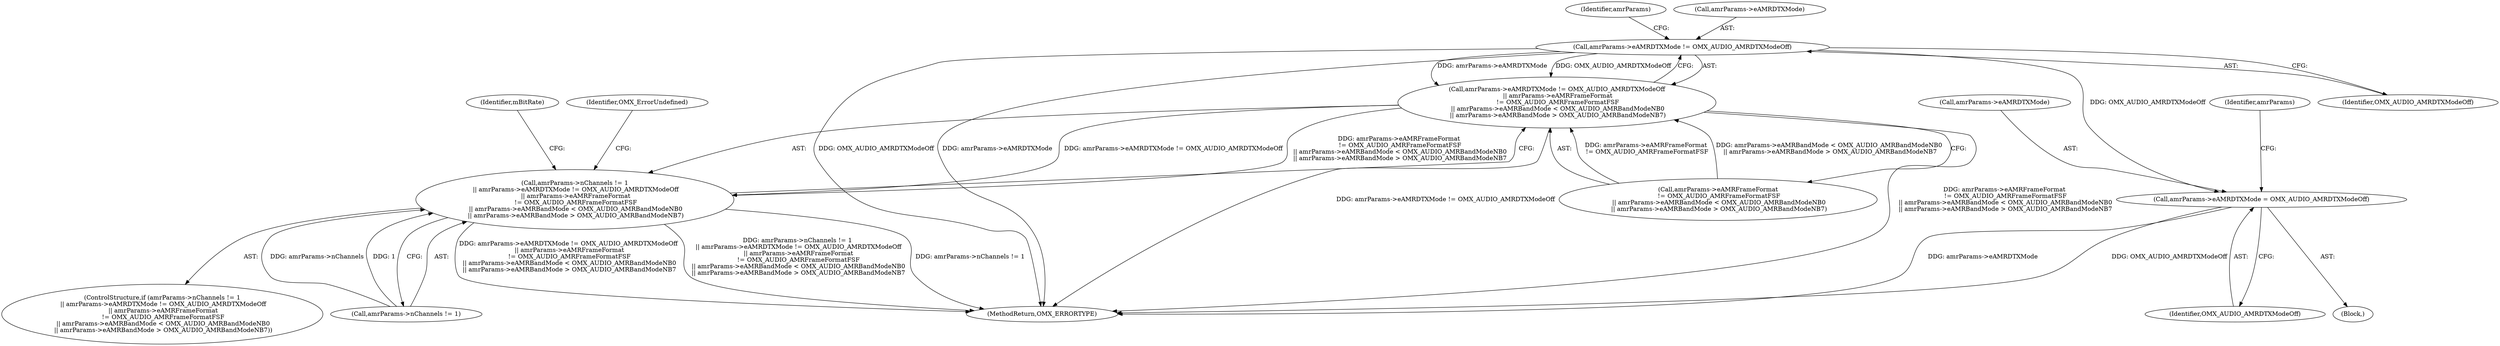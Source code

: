 digraph "0_Android_295c883fe3105b19bcd0f9e07d54c6b589fc5bff_9@pointer" {
"1000232" [label="(Call,amrParams->eAMRDTXMode != OMX_AUDIO_AMRDTXModeOff)"];
"1000231" [label="(Call,amrParams->eAMRDTXMode != OMX_AUDIO_AMRDTXModeOff\n || amrParams->eAMRFrameFormat\n != OMX_AUDIO_AMRFrameFormatFSF\n || amrParams->eAMRBandMode < OMX_AUDIO_AMRBandModeNB0\n || amrParams->eAMRBandMode > OMX_AUDIO_AMRBandModeNB7)"];
"1000225" [label="(Call,amrParams->nChannels != 1\n || amrParams->eAMRDTXMode != OMX_AUDIO_AMRDTXModeOff\n || amrParams->eAMRFrameFormat\n != OMX_AUDIO_AMRFrameFormatFSF\n || amrParams->eAMRBandMode < OMX_AUDIO_AMRBandModeNB0\n || amrParams->eAMRBandMode > OMX_AUDIO_AMRBandModeNB7)"];
"1000269" [label="(Call,amrParams->eAMRDTXMode = OMX_AUDIO_AMRDTXModeOff)"];
"1000225" [label="(Call,amrParams->nChannels != 1\n || amrParams->eAMRDTXMode != OMX_AUDIO_AMRDTXModeOff\n || amrParams->eAMRFrameFormat\n != OMX_AUDIO_AMRFrameFormatFSF\n || amrParams->eAMRBandMode < OMX_AUDIO_AMRBandModeNB0\n || amrParams->eAMRBandMode > OMX_AUDIO_AMRBandModeNB7)"];
"1000240" [label="(Identifier,amrParams)"];
"1000233" [label="(Call,amrParams->eAMRDTXMode)"];
"1000236" [label="(Identifier,OMX_AUDIO_AMRDTXModeOff)"];
"1000237" [label="(Call,amrParams->eAMRFrameFormat\n != OMX_AUDIO_AMRFrameFormatFSF\n || amrParams->eAMRBandMode < OMX_AUDIO_AMRBandModeNB0\n || amrParams->eAMRBandMode > OMX_AUDIO_AMRBandModeNB7)"];
"1000276" [label="(Identifier,amrParams)"];
"1000269" [label="(Call,amrParams->eAMRDTXMode = OMX_AUDIO_AMRDTXModeOff)"];
"1000329" [label="(MethodReturn,OMX_ERRORTYPE)"];
"1000224" [label="(ControlStructure,if (amrParams->nChannels != 1\n || amrParams->eAMRDTXMode != OMX_AUDIO_AMRDTXModeOff\n || amrParams->eAMRFrameFormat\n != OMX_AUDIO_AMRFrameFormatFSF\n || amrParams->eAMRBandMode < OMX_AUDIO_AMRBandModeNB0\n || amrParams->eAMRBandMode > OMX_AUDIO_AMRBandModeNB7))"];
"1000273" [label="(Identifier,OMX_AUDIO_AMRDTXModeOff)"];
"1000226" [label="(Call,amrParams->nChannels != 1)"];
"1000258" [label="(Identifier,mBitRate)"];
"1000270" [label="(Call,amrParams->eAMRDTXMode)"];
"1000201" [label="(Block,)"];
"1000231" [label="(Call,amrParams->eAMRDTXMode != OMX_AUDIO_AMRDTXModeOff\n || amrParams->eAMRFrameFormat\n != OMX_AUDIO_AMRFrameFormatFSF\n || amrParams->eAMRBandMode < OMX_AUDIO_AMRBandModeNB0\n || amrParams->eAMRBandMode > OMX_AUDIO_AMRBandModeNB7)"];
"1000256" [label="(Identifier,OMX_ErrorUndefined)"];
"1000232" [label="(Call,amrParams->eAMRDTXMode != OMX_AUDIO_AMRDTXModeOff)"];
"1000232" -> "1000231"  [label="AST: "];
"1000232" -> "1000236"  [label="CFG: "];
"1000233" -> "1000232"  [label="AST: "];
"1000236" -> "1000232"  [label="AST: "];
"1000240" -> "1000232"  [label="CFG: "];
"1000231" -> "1000232"  [label="CFG: "];
"1000232" -> "1000329"  [label="DDG: OMX_AUDIO_AMRDTXModeOff"];
"1000232" -> "1000329"  [label="DDG: amrParams->eAMRDTXMode"];
"1000232" -> "1000231"  [label="DDG: amrParams->eAMRDTXMode"];
"1000232" -> "1000231"  [label="DDG: OMX_AUDIO_AMRDTXModeOff"];
"1000232" -> "1000269"  [label="DDG: OMX_AUDIO_AMRDTXModeOff"];
"1000231" -> "1000225"  [label="AST: "];
"1000231" -> "1000237"  [label="CFG: "];
"1000237" -> "1000231"  [label="AST: "];
"1000225" -> "1000231"  [label="CFG: "];
"1000231" -> "1000329"  [label="DDG: amrParams->eAMRFrameFormat\n != OMX_AUDIO_AMRFrameFormatFSF\n || amrParams->eAMRBandMode < OMX_AUDIO_AMRBandModeNB0\n || amrParams->eAMRBandMode > OMX_AUDIO_AMRBandModeNB7"];
"1000231" -> "1000329"  [label="DDG: amrParams->eAMRDTXMode != OMX_AUDIO_AMRDTXModeOff"];
"1000231" -> "1000225"  [label="DDG: amrParams->eAMRDTXMode != OMX_AUDIO_AMRDTXModeOff"];
"1000231" -> "1000225"  [label="DDG: amrParams->eAMRFrameFormat\n != OMX_AUDIO_AMRFrameFormatFSF\n || amrParams->eAMRBandMode < OMX_AUDIO_AMRBandModeNB0\n || amrParams->eAMRBandMode > OMX_AUDIO_AMRBandModeNB7"];
"1000237" -> "1000231"  [label="DDG: amrParams->eAMRFrameFormat\n != OMX_AUDIO_AMRFrameFormatFSF"];
"1000237" -> "1000231"  [label="DDG: amrParams->eAMRBandMode < OMX_AUDIO_AMRBandModeNB0\n || amrParams->eAMRBandMode > OMX_AUDIO_AMRBandModeNB7"];
"1000225" -> "1000224"  [label="AST: "];
"1000225" -> "1000226"  [label="CFG: "];
"1000226" -> "1000225"  [label="AST: "];
"1000256" -> "1000225"  [label="CFG: "];
"1000258" -> "1000225"  [label="CFG: "];
"1000225" -> "1000329"  [label="DDG: amrParams->nChannels != 1\n || amrParams->eAMRDTXMode != OMX_AUDIO_AMRDTXModeOff\n || amrParams->eAMRFrameFormat\n != OMX_AUDIO_AMRFrameFormatFSF\n || amrParams->eAMRBandMode < OMX_AUDIO_AMRBandModeNB0\n || amrParams->eAMRBandMode > OMX_AUDIO_AMRBandModeNB7"];
"1000225" -> "1000329"  [label="DDG: amrParams->nChannels != 1"];
"1000225" -> "1000329"  [label="DDG: amrParams->eAMRDTXMode != OMX_AUDIO_AMRDTXModeOff\n || amrParams->eAMRFrameFormat\n != OMX_AUDIO_AMRFrameFormatFSF\n || amrParams->eAMRBandMode < OMX_AUDIO_AMRBandModeNB0\n || amrParams->eAMRBandMode > OMX_AUDIO_AMRBandModeNB7"];
"1000226" -> "1000225"  [label="DDG: amrParams->nChannels"];
"1000226" -> "1000225"  [label="DDG: 1"];
"1000269" -> "1000201"  [label="AST: "];
"1000269" -> "1000273"  [label="CFG: "];
"1000270" -> "1000269"  [label="AST: "];
"1000273" -> "1000269"  [label="AST: "];
"1000276" -> "1000269"  [label="CFG: "];
"1000269" -> "1000329"  [label="DDG: OMX_AUDIO_AMRDTXModeOff"];
"1000269" -> "1000329"  [label="DDG: amrParams->eAMRDTXMode"];
}
